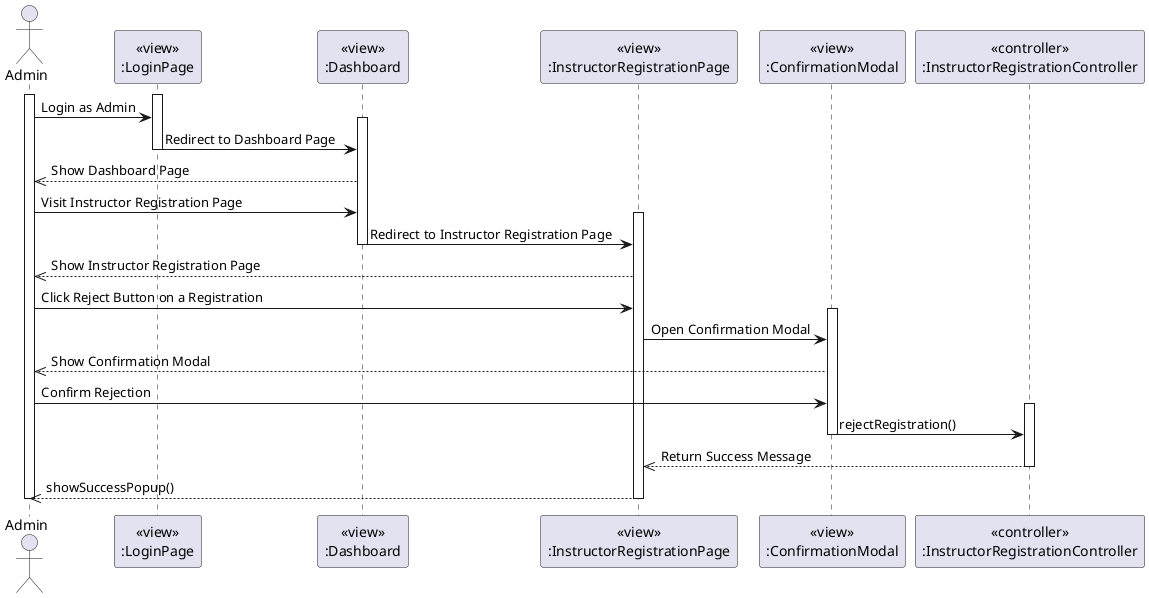 @startuml RejectInstructorRegistration
actor Admin
participant LoginPageView [
  <<view>>
  :LoginPage
]

participant DashboardView [
  <<view>>
  :Dashboard
]

participant InstructorRegistrationView [
  <<view>>
  :InstructorRegistrationPage
]

participant ConfirmationModalView [
  <<view>>
  :ConfirmationModal
]

participant InstructorRegistrationController [
  <<controller>>
  :InstructorRegistrationController
]

activate Admin
activate LoginPageView
Admin -> LoginPageView: Login as Admin
activate DashboardView
LoginPageView -> DashboardView: Redirect to Dashboard Page
deactivate LoginPageView

DashboardView -->> Admin: Show Dashboard Page

Admin -> DashboardView: Visit Instructor Registration Page
activate InstructorRegistrationView
DashboardView -> InstructorRegistrationView: Redirect to Instructor Registration Page
deactivate DashboardView

InstructorRegistrationView -->> Admin: Show Instructor Registration Page

Admin -> InstructorRegistrationView: Click Reject Button on a Registration
activate ConfirmationModalView
InstructorRegistrationView -> ConfirmationModalView: Open Confirmation Modal
ConfirmationModalView -->> Admin: Show Confirmation Modal
Admin -> ConfirmationModalView: Confirm Rejection
activate InstructorRegistrationController
ConfirmationModalView -> InstructorRegistrationController: rejectRegistration()
deactivate ConfirmationModalView

InstructorRegistrationController -->> InstructorRegistrationView: Return Success Message
deactivate InstructorRegistrationController
InstructorRegistrationView -->> Admin: showSuccessPopup()

deactivate Admin
deactivate InstructorRegistrationView
@enduml
